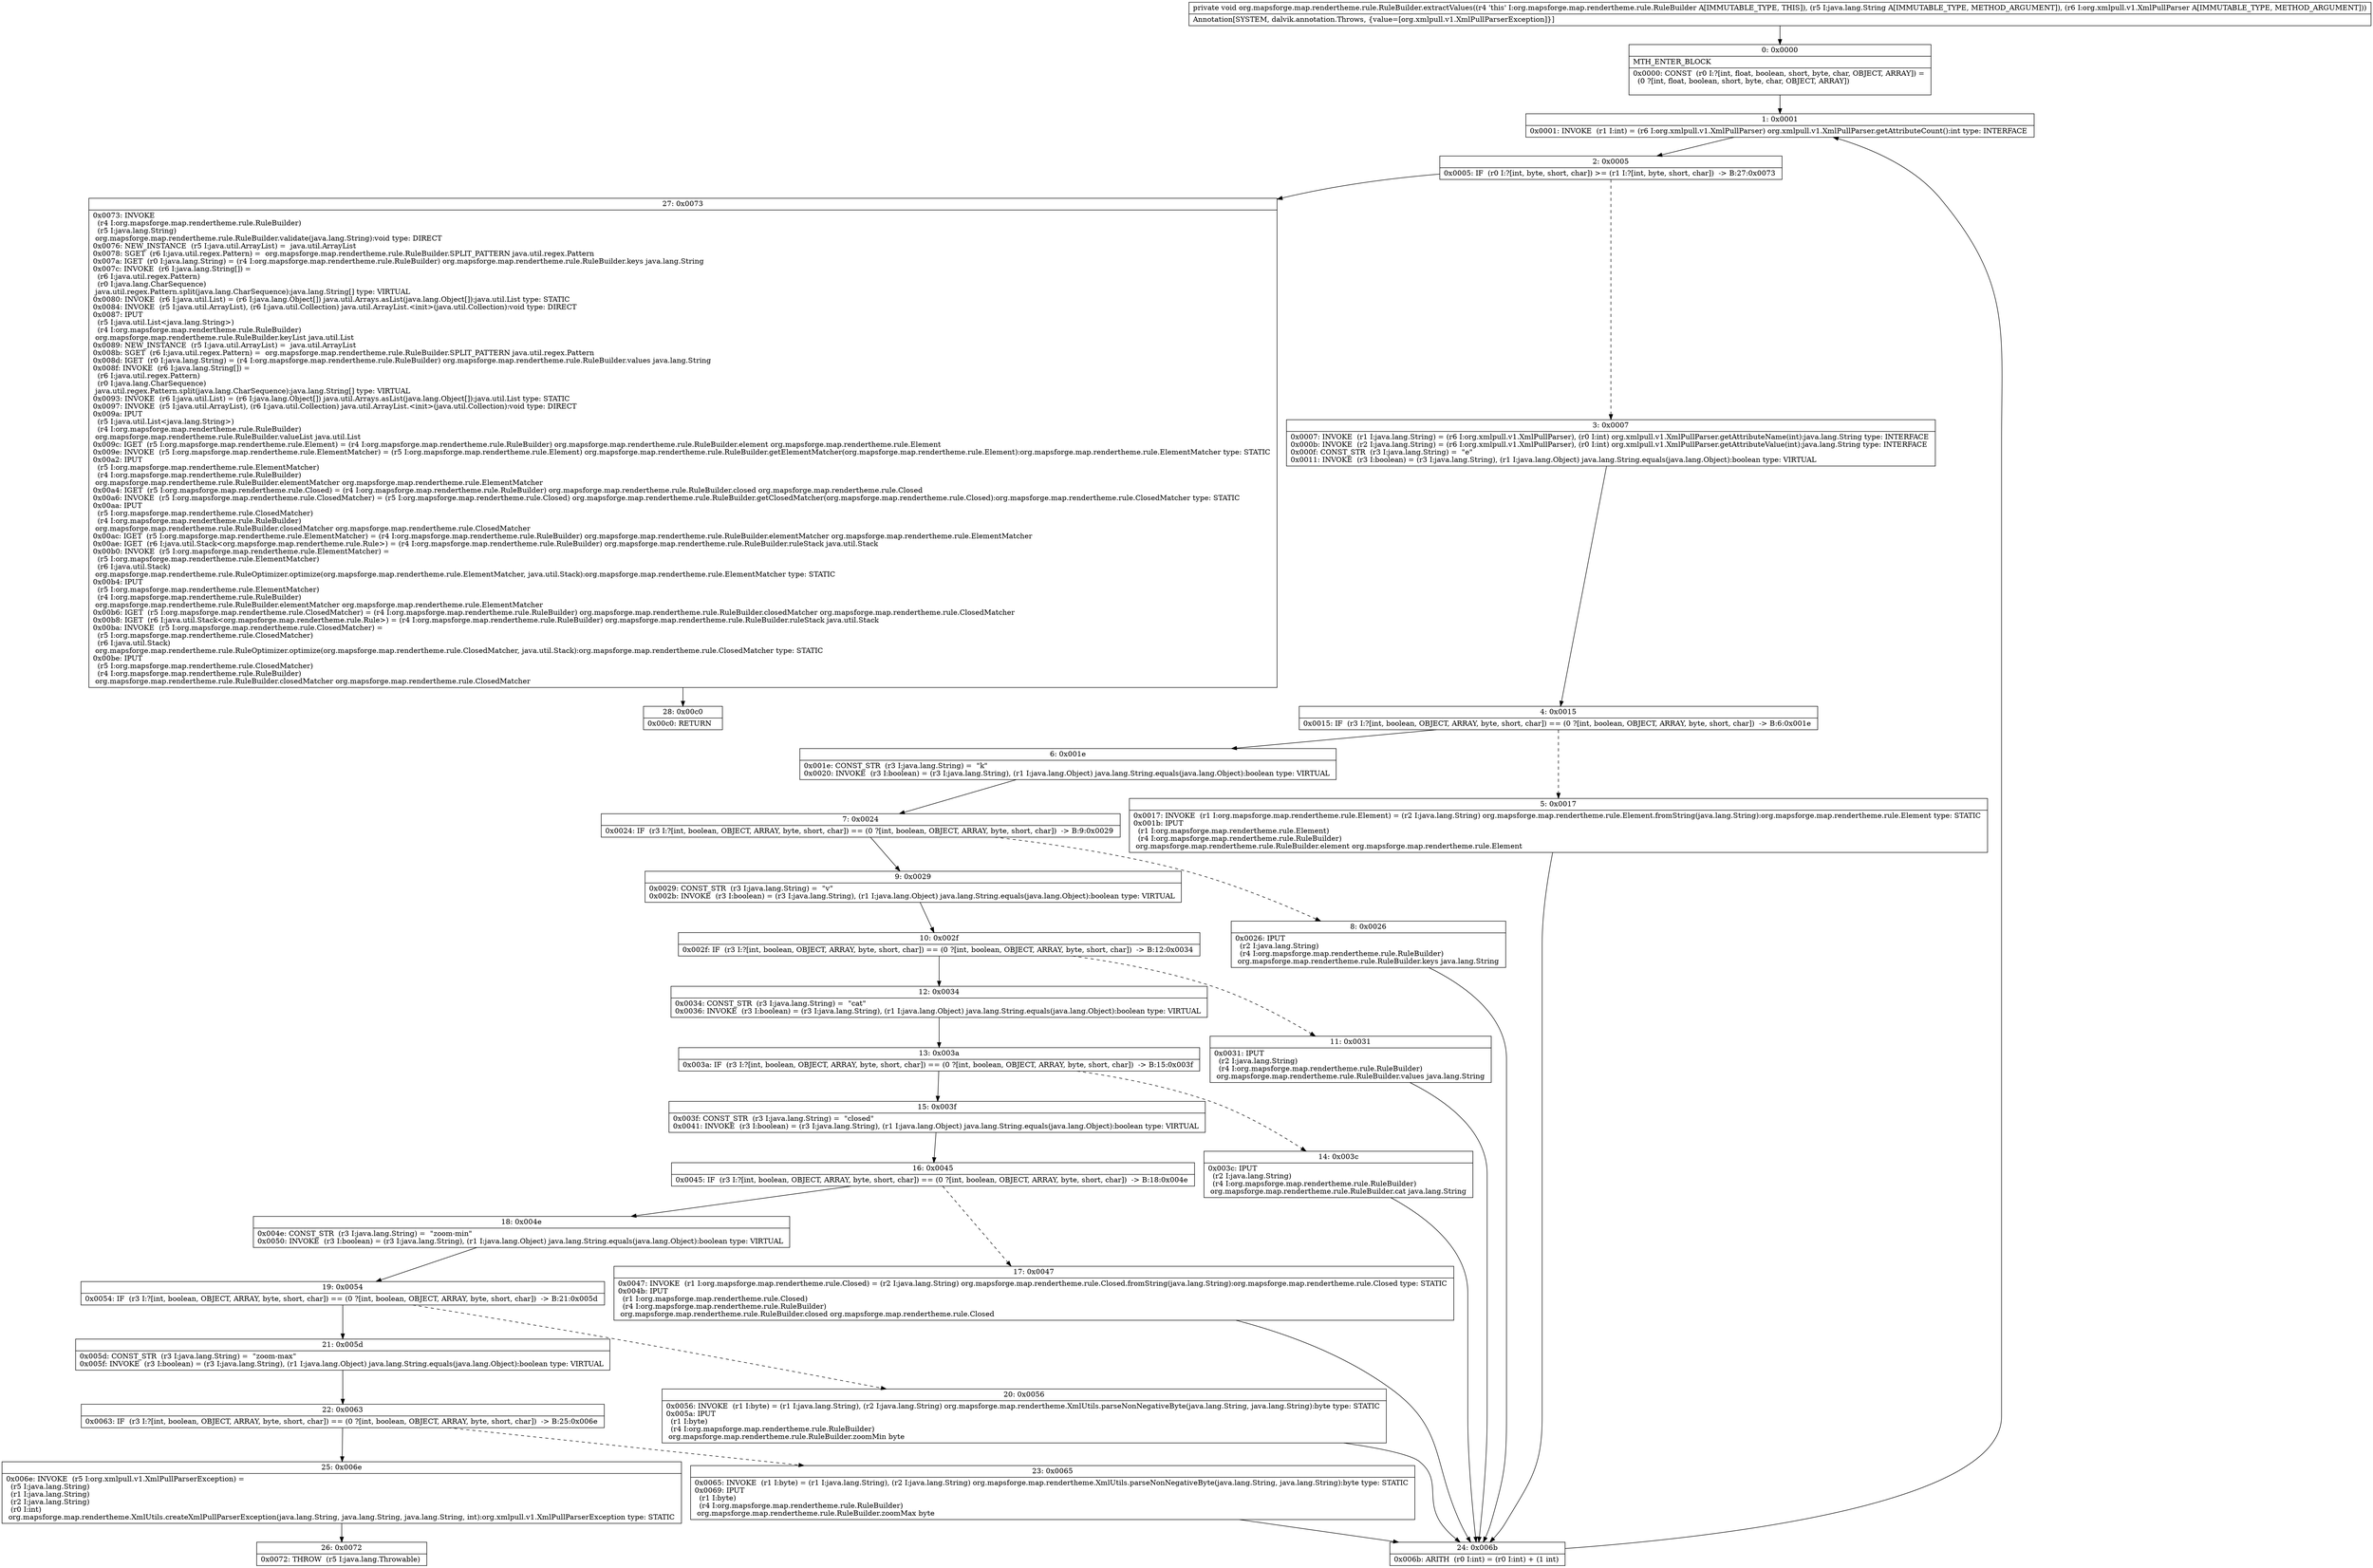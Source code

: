 digraph "CFG fororg.mapsforge.map.rendertheme.rule.RuleBuilder.extractValues(Ljava\/lang\/String;Lorg\/xmlpull\/v1\/XmlPullParser;)V" {
Node_0 [shape=record,label="{0\:\ 0x0000|MTH_ENTER_BLOCK\l|0x0000: CONST  (r0 I:?[int, float, boolean, short, byte, char, OBJECT, ARRAY]) = \l  (0 ?[int, float, boolean, short, byte, char, OBJECT, ARRAY])\l \l}"];
Node_1 [shape=record,label="{1\:\ 0x0001|0x0001: INVOKE  (r1 I:int) = (r6 I:org.xmlpull.v1.XmlPullParser) org.xmlpull.v1.XmlPullParser.getAttributeCount():int type: INTERFACE \l}"];
Node_2 [shape=record,label="{2\:\ 0x0005|0x0005: IF  (r0 I:?[int, byte, short, char]) \>= (r1 I:?[int, byte, short, char])  \-\> B:27:0x0073 \l}"];
Node_3 [shape=record,label="{3\:\ 0x0007|0x0007: INVOKE  (r1 I:java.lang.String) = (r6 I:org.xmlpull.v1.XmlPullParser), (r0 I:int) org.xmlpull.v1.XmlPullParser.getAttributeName(int):java.lang.String type: INTERFACE \l0x000b: INVOKE  (r2 I:java.lang.String) = (r6 I:org.xmlpull.v1.XmlPullParser), (r0 I:int) org.xmlpull.v1.XmlPullParser.getAttributeValue(int):java.lang.String type: INTERFACE \l0x000f: CONST_STR  (r3 I:java.lang.String) =  \"e\" \l0x0011: INVOKE  (r3 I:boolean) = (r3 I:java.lang.String), (r1 I:java.lang.Object) java.lang.String.equals(java.lang.Object):boolean type: VIRTUAL \l}"];
Node_4 [shape=record,label="{4\:\ 0x0015|0x0015: IF  (r3 I:?[int, boolean, OBJECT, ARRAY, byte, short, char]) == (0 ?[int, boolean, OBJECT, ARRAY, byte, short, char])  \-\> B:6:0x001e \l}"];
Node_5 [shape=record,label="{5\:\ 0x0017|0x0017: INVOKE  (r1 I:org.mapsforge.map.rendertheme.rule.Element) = (r2 I:java.lang.String) org.mapsforge.map.rendertheme.rule.Element.fromString(java.lang.String):org.mapsforge.map.rendertheme.rule.Element type: STATIC \l0x001b: IPUT  \l  (r1 I:org.mapsforge.map.rendertheme.rule.Element)\l  (r4 I:org.mapsforge.map.rendertheme.rule.RuleBuilder)\l org.mapsforge.map.rendertheme.rule.RuleBuilder.element org.mapsforge.map.rendertheme.rule.Element \l}"];
Node_6 [shape=record,label="{6\:\ 0x001e|0x001e: CONST_STR  (r3 I:java.lang.String) =  \"k\" \l0x0020: INVOKE  (r3 I:boolean) = (r3 I:java.lang.String), (r1 I:java.lang.Object) java.lang.String.equals(java.lang.Object):boolean type: VIRTUAL \l}"];
Node_7 [shape=record,label="{7\:\ 0x0024|0x0024: IF  (r3 I:?[int, boolean, OBJECT, ARRAY, byte, short, char]) == (0 ?[int, boolean, OBJECT, ARRAY, byte, short, char])  \-\> B:9:0x0029 \l}"];
Node_8 [shape=record,label="{8\:\ 0x0026|0x0026: IPUT  \l  (r2 I:java.lang.String)\l  (r4 I:org.mapsforge.map.rendertheme.rule.RuleBuilder)\l org.mapsforge.map.rendertheme.rule.RuleBuilder.keys java.lang.String \l}"];
Node_9 [shape=record,label="{9\:\ 0x0029|0x0029: CONST_STR  (r3 I:java.lang.String) =  \"v\" \l0x002b: INVOKE  (r3 I:boolean) = (r3 I:java.lang.String), (r1 I:java.lang.Object) java.lang.String.equals(java.lang.Object):boolean type: VIRTUAL \l}"];
Node_10 [shape=record,label="{10\:\ 0x002f|0x002f: IF  (r3 I:?[int, boolean, OBJECT, ARRAY, byte, short, char]) == (0 ?[int, boolean, OBJECT, ARRAY, byte, short, char])  \-\> B:12:0x0034 \l}"];
Node_11 [shape=record,label="{11\:\ 0x0031|0x0031: IPUT  \l  (r2 I:java.lang.String)\l  (r4 I:org.mapsforge.map.rendertheme.rule.RuleBuilder)\l org.mapsforge.map.rendertheme.rule.RuleBuilder.values java.lang.String \l}"];
Node_12 [shape=record,label="{12\:\ 0x0034|0x0034: CONST_STR  (r3 I:java.lang.String) =  \"cat\" \l0x0036: INVOKE  (r3 I:boolean) = (r3 I:java.lang.String), (r1 I:java.lang.Object) java.lang.String.equals(java.lang.Object):boolean type: VIRTUAL \l}"];
Node_13 [shape=record,label="{13\:\ 0x003a|0x003a: IF  (r3 I:?[int, boolean, OBJECT, ARRAY, byte, short, char]) == (0 ?[int, boolean, OBJECT, ARRAY, byte, short, char])  \-\> B:15:0x003f \l}"];
Node_14 [shape=record,label="{14\:\ 0x003c|0x003c: IPUT  \l  (r2 I:java.lang.String)\l  (r4 I:org.mapsforge.map.rendertheme.rule.RuleBuilder)\l org.mapsforge.map.rendertheme.rule.RuleBuilder.cat java.lang.String \l}"];
Node_15 [shape=record,label="{15\:\ 0x003f|0x003f: CONST_STR  (r3 I:java.lang.String) =  \"closed\" \l0x0041: INVOKE  (r3 I:boolean) = (r3 I:java.lang.String), (r1 I:java.lang.Object) java.lang.String.equals(java.lang.Object):boolean type: VIRTUAL \l}"];
Node_16 [shape=record,label="{16\:\ 0x0045|0x0045: IF  (r3 I:?[int, boolean, OBJECT, ARRAY, byte, short, char]) == (0 ?[int, boolean, OBJECT, ARRAY, byte, short, char])  \-\> B:18:0x004e \l}"];
Node_17 [shape=record,label="{17\:\ 0x0047|0x0047: INVOKE  (r1 I:org.mapsforge.map.rendertheme.rule.Closed) = (r2 I:java.lang.String) org.mapsforge.map.rendertheme.rule.Closed.fromString(java.lang.String):org.mapsforge.map.rendertheme.rule.Closed type: STATIC \l0x004b: IPUT  \l  (r1 I:org.mapsforge.map.rendertheme.rule.Closed)\l  (r4 I:org.mapsforge.map.rendertheme.rule.RuleBuilder)\l org.mapsforge.map.rendertheme.rule.RuleBuilder.closed org.mapsforge.map.rendertheme.rule.Closed \l}"];
Node_18 [shape=record,label="{18\:\ 0x004e|0x004e: CONST_STR  (r3 I:java.lang.String) =  \"zoom\-min\" \l0x0050: INVOKE  (r3 I:boolean) = (r3 I:java.lang.String), (r1 I:java.lang.Object) java.lang.String.equals(java.lang.Object):boolean type: VIRTUAL \l}"];
Node_19 [shape=record,label="{19\:\ 0x0054|0x0054: IF  (r3 I:?[int, boolean, OBJECT, ARRAY, byte, short, char]) == (0 ?[int, boolean, OBJECT, ARRAY, byte, short, char])  \-\> B:21:0x005d \l}"];
Node_20 [shape=record,label="{20\:\ 0x0056|0x0056: INVOKE  (r1 I:byte) = (r1 I:java.lang.String), (r2 I:java.lang.String) org.mapsforge.map.rendertheme.XmlUtils.parseNonNegativeByte(java.lang.String, java.lang.String):byte type: STATIC \l0x005a: IPUT  \l  (r1 I:byte)\l  (r4 I:org.mapsforge.map.rendertheme.rule.RuleBuilder)\l org.mapsforge.map.rendertheme.rule.RuleBuilder.zoomMin byte \l}"];
Node_21 [shape=record,label="{21\:\ 0x005d|0x005d: CONST_STR  (r3 I:java.lang.String) =  \"zoom\-max\" \l0x005f: INVOKE  (r3 I:boolean) = (r3 I:java.lang.String), (r1 I:java.lang.Object) java.lang.String.equals(java.lang.Object):boolean type: VIRTUAL \l}"];
Node_22 [shape=record,label="{22\:\ 0x0063|0x0063: IF  (r3 I:?[int, boolean, OBJECT, ARRAY, byte, short, char]) == (0 ?[int, boolean, OBJECT, ARRAY, byte, short, char])  \-\> B:25:0x006e \l}"];
Node_23 [shape=record,label="{23\:\ 0x0065|0x0065: INVOKE  (r1 I:byte) = (r1 I:java.lang.String), (r2 I:java.lang.String) org.mapsforge.map.rendertheme.XmlUtils.parseNonNegativeByte(java.lang.String, java.lang.String):byte type: STATIC \l0x0069: IPUT  \l  (r1 I:byte)\l  (r4 I:org.mapsforge.map.rendertheme.rule.RuleBuilder)\l org.mapsforge.map.rendertheme.rule.RuleBuilder.zoomMax byte \l}"];
Node_24 [shape=record,label="{24\:\ 0x006b|0x006b: ARITH  (r0 I:int) = (r0 I:int) + (1 int) \l}"];
Node_25 [shape=record,label="{25\:\ 0x006e|0x006e: INVOKE  (r5 I:org.xmlpull.v1.XmlPullParserException) = \l  (r5 I:java.lang.String)\l  (r1 I:java.lang.String)\l  (r2 I:java.lang.String)\l  (r0 I:int)\l org.mapsforge.map.rendertheme.XmlUtils.createXmlPullParserException(java.lang.String, java.lang.String, java.lang.String, int):org.xmlpull.v1.XmlPullParserException type: STATIC \l}"];
Node_26 [shape=record,label="{26\:\ 0x0072|0x0072: THROW  (r5 I:java.lang.Throwable) \l}"];
Node_27 [shape=record,label="{27\:\ 0x0073|0x0073: INVOKE  \l  (r4 I:org.mapsforge.map.rendertheme.rule.RuleBuilder)\l  (r5 I:java.lang.String)\l org.mapsforge.map.rendertheme.rule.RuleBuilder.validate(java.lang.String):void type: DIRECT \l0x0076: NEW_INSTANCE  (r5 I:java.util.ArrayList) =  java.util.ArrayList \l0x0078: SGET  (r6 I:java.util.regex.Pattern) =  org.mapsforge.map.rendertheme.rule.RuleBuilder.SPLIT_PATTERN java.util.regex.Pattern \l0x007a: IGET  (r0 I:java.lang.String) = (r4 I:org.mapsforge.map.rendertheme.rule.RuleBuilder) org.mapsforge.map.rendertheme.rule.RuleBuilder.keys java.lang.String \l0x007c: INVOKE  (r6 I:java.lang.String[]) = \l  (r6 I:java.util.regex.Pattern)\l  (r0 I:java.lang.CharSequence)\l java.util.regex.Pattern.split(java.lang.CharSequence):java.lang.String[] type: VIRTUAL \l0x0080: INVOKE  (r6 I:java.util.List) = (r6 I:java.lang.Object[]) java.util.Arrays.asList(java.lang.Object[]):java.util.List type: STATIC \l0x0084: INVOKE  (r5 I:java.util.ArrayList), (r6 I:java.util.Collection) java.util.ArrayList.\<init\>(java.util.Collection):void type: DIRECT \l0x0087: IPUT  \l  (r5 I:java.util.List\<java.lang.String\>)\l  (r4 I:org.mapsforge.map.rendertheme.rule.RuleBuilder)\l org.mapsforge.map.rendertheme.rule.RuleBuilder.keyList java.util.List \l0x0089: NEW_INSTANCE  (r5 I:java.util.ArrayList) =  java.util.ArrayList \l0x008b: SGET  (r6 I:java.util.regex.Pattern) =  org.mapsforge.map.rendertheme.rule.RuleBuilder.SPLIT_PATTERN java.util.regex.Pattern \l0x008d: IGET  (r0 I:java.lang.String) = (r4 I:org.mapsforge.map.rendertheme.rule.RuleBuilder) org.mapsforge.map.rendertheme.rule.RuleBuilder.values java.lang.String \l0x008f: INVOKE  (r6 I:java.lang.String[]) = \l  (r6 I:java.util.regex.Pattern)\l  (r0 I:java.lang.CharSequence)\l java.util.regex.Pattern.split(java.lang.CharSequence):java.lang.String[] type: VIRTUAL \l0x0093: INVOKE  (r6 I:java.util.List) = (r6 I:java.lang.Object[]) java.util.Arrays.asList(java.lang.Object[]):java.util.List type: STATIC \l0x0097: INVOKE  (r5 I:java.util.ArrayList), (r6 I:java.util.Collection) java.util.ArrayList.\<init\>(java.util.Collection):void type: DIRECT \l0x009a: IPUT  \l  (r5 I:java.util.List\<java.lang.String\>)\l  (r4 I:org.mapsforge.map.rendertheme.rule.RuleBuilder)\l org.mapsforge.map.rendertheme.rule.RuleBuilder.valueList java.util.List \l0x009c: IGET  (r5 I:org.mapsforge.map.rendertheme.rule.Element) = (r4 I:org.mapsforge.map.rendertheme.rule.RuleBuilder) org.mapsforge.map.rendertheme.rule.RuleBuilder.element org.mapsforge.map.rendertheme.rule.Element \l0x009e: INVOKE  (r5 I:org.mapsforge.map.rendertheme.rule.ElementMatcher) = (r5 I:org.mapsforge.map.rendertheme.rule.Element) org.mapsforge.map.rendertheme.rule.RuleBuilder.getElementMatcher(org.mapsforge.map.rendertheme.rule.Element):org.mapsforge.map.rendertheme.rule.ElementMatcher type: STATIC \l0x00a2: IPUT  \l  (r5 I:org.mapsforge.map.rendertheme.rule.ElementMatcher)\l  (r4 I:org.mapsforge.map.rendertheme.rule.RuleBuilder)\l org.mapsforge.map.rendertheme.rule.RuleBuilder.elementMatcher org.mapsforge.map.rendertheme.rule.ElementMatcher \l0x00a4: IGET  (r5 I:org.mapsforge.map.rendertheme.rule.Closed) = (r4 I:org.mapsforge.map.rendertheme.rule.RuleBuilder) org.mapsforge.map.rendertheme.rule.RuleBuilder.closed org.mapsforge.map.rendertheme.rule.Closed \l0x00a6: INVOKE  (r5 I:org.mapsforge.map.rendertheme.rule.ClosedMatcher) = (r5 I:org.mapsforge.map.rendertheme.rule.Closed) org.mapsforge.map.rendertheme.rule.RuleBuilder.getClosedMatcher(org.mapsforge.map.rendertheme.rule.Closed):org.mapsforge.map.rendertheme.rule.ClosedMatcher type: STATIC \l0x00aa: IPUT  \l  (r5 I:org.mapsforge.map.rendertheme.rule.ClosedMatcher)\l  (r4 I:org.mapsforge.map.rendertheme.rule.RuleBuilder)\l org.mapsforge.map.rendertheme.rule.RuleBuilder.closedMatcher org.mapsforge.map.rendertheme.rule.ClosedMatcher \l0x00ac: IGET  (r5 I:org.mapsforge.map.rendertheme.rule.ElementMatcher) = (r4 I:org.mapsforge.map.rendertheme.rule.RuleBuilder) org.mapsforge.map.rendertheme.rule.RuleBuilder.elementMatcher org.mapsforge.map.rendertheme.rule.ElementMatcher \l0x00ae: IGET  (r6 I:java.util.Stack\<org.mapsforge.map.rendertheme.rule.Rule\>) = (r4 I:org.mapsforge.map.rendertheme.rule.RuleBuilder) org.mapsforge.map.rendertheme.rule.RuleBuilder.ruleStack java.util.Stack \l0x00b0: INVOKE  (r5 I:org.mapsforge.map.rendertheme.rule.ElementMatcher) = \l  (r5 I:org.mapsforge.map.rendertheme.rule.ElementMatcher)\l  (r6 I:java.util.Stack)\l org.mapsforge.map.rendertheme.rule.RuleOptimizer.optimize(org.mapsforge.map.rendertheme.rule.ElementMatcher, java.util.Stack):org.mapsforge.map.rendertheme.rule.ElementMatcher type: STATIC \l0x00b4: IPUT  \l  (r5 I:org.mapsforge.map.rendertheme.rule.ElementMatcher)\l  (r4 I:org.mapsforge.map.rendertheme.rule.RuleBuilder)\l org.mapsforge.map.rendertheme.rule.RuleBuilder.elementMatcher org.mapsforge.map.rendertheme.rule.ElementMatcher \l0x00b6: IGET  (r5 I:org.mapsforge.map.rendertheme.rule.ClosedMatcher) = (r4 I:org.mapsforge.map.rendertheme.rule.RuleBuilder) org.mapsforge.map.rendertheme.rule.RuleBuilder.closedMatcher org.mapsforge.map.rendertheme.rule.ClosedMatcher \l0x00b8: IGET  (r6 I:java.util.Stack\<org.mapsforge.map.rendertheme.rule.Rule\>) = (r4 I:org.mapsforge.map.rendertheme.rule.RuleBuilder) org.mapsforge.map.rendertheme.rule.RuleBuilder.ruleStack java.util.Stack \l0x00ba: INVOKE  (r5 I:org.mapsforge.map.rendertheme.rule.ClosedMatcher) = \l  (r5 I:org.mapsforge.map.rendertheme.rule.ClosedMatcher)\l  (r6 I:java.util.Stack)\l org.mapsforge.map.rendertheme.rule.RuleOptimizer.optimize(org.mapsforge.map.rendertheme.rule.ClosedMatcher, java.util.Stack):org.mapsforge.map.rendertheme.rule.ClosedMatcher type: STATIC \l0x00be: IPUT  \l  (r5 I:org.mapsforge.map.rendertheme.rule.ClosedMatcher)\l  (r4 I:org.mapsforge.map.rendertheme.rule.RuleBuilder)\l org.mapsforge.map.rendertheme.rule.RuleBuilder.closedMatcher org.mapsforge.map.rendertheme.rule.ClosedMatcher \l}"];
Node_28 [shape=record,label="{28\:\ 0x00c0|0x00c0: RETURN   \l}"];
MethodNode[shape=record,label="{private void org.mapsforge.map.rendertheme.rule.RuleBuilder.extractValues((r4 'this' I:org.mapsforge.map.rendertheme.rule.RuleBuilder A[IMMUTABLE_TYPE, THIS]), (r5 I:java.lang.String A[IMMUTABLE_TYPE, METHOD_ARGUMENT]), (r6 I:org.xmlpull.v1.XmlPullParser A[IMMUTABLE_TYPE, METHOD_ARGUMENT]))  | Annotation[SYSTEM, dalvik.annotation.Throws, \{value=[org.xmlpull.v1.XmlPullParserException]\}]\l}"];
MethodNode -> Node_0;
Node_0 -> Node_1;
Node_1 -> Node_2;
Node_2 -> Node_3[style=dashed];
Node_2 -> Node_27;
Node_3 -> Node_4;
Node_4 -> Node_5[style=dashed];
Node_4 -> Node_6;
Node_5 -> Node_24;
Node_6 -> Node_7;
Node_7 -> Node_8[style=dashed];
Node_7 -> Node_9;
Node_8 -> Node_24;
Node_9 -> Node_10;
Node_10 -> Node_11[style=dashed];
Node_10 -> Node_12;
Node_11 -> Node_24;
Node_12 -> Node_13;
Node_13 -> Node_14[style=dashed];
Node_13 -> Node_15;
Node_14 -> Node_24;
Node_15 -> Node_16;
Node_16 -> Node_17[style=dashed];
Node_16 -> Node_18;
Node_17 -> Node_24;
Node_18 -> Node_19;
Node_19 -> Node_20[style=dashed];
Node_19 -> Node_21;
Node_20 -> Node_24;
Node_21 -> Node_22;
Node_22 -> Node_23[style=dashed];
Node_22 -> Node_25;
Node_23 -> Node_24;
Node_24 -> Node_1;
Node_25 -> Node_26;
Node_27 -> Node_28;
}

